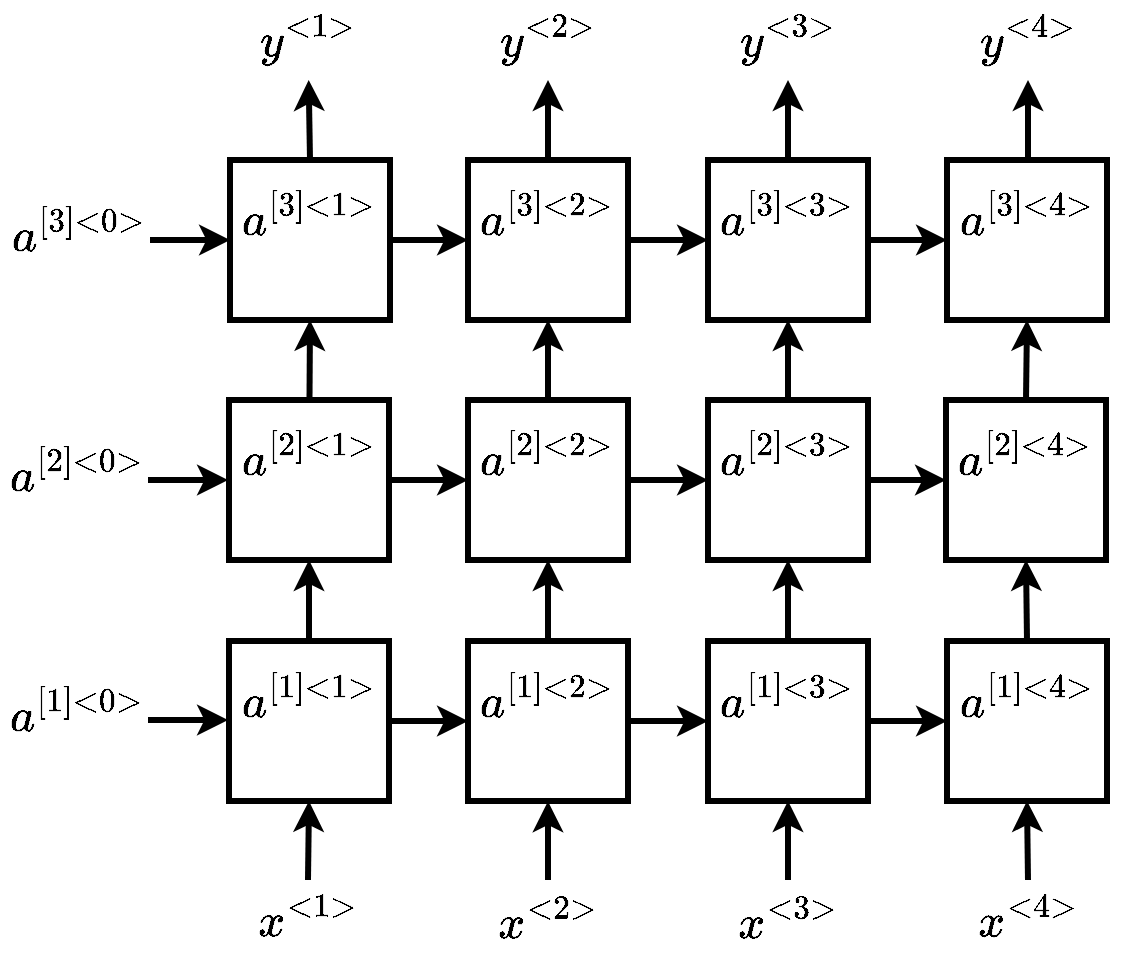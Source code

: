 <mxfile version="10.6.7" type="device"><diagram id="uEJap0_rysUkslLJKinu" name="Page-1"><mxGraphModel dx="1200" dy="584" grid="1" gridSize="10" guides="1" tooltips="1" connect="1" arrows="1" fold="1" page="1" pageScale="1" pageWidth="850" pageHeight="1100" math="1" shadow="0"><root><mxCell id="0"/><mxCell id="1" parent="0"/><mxCell id="kyBPE9TM0au6z0CTMoTb-32" value="$$a^{[1]&amp;lt;1&amp;gt;}$$&lt;br style=&quot;font-size: 20px&quot;&gt;" style="whiteSpace=wrap;html=1;aspect=fixed;fontSize=20;strokeWidth=3;" parent="1" vertex="1"><mxGeometry x="200.5" y="440.5" width="80" height="80" as="geometry"/></mxCell><mxCell id="kyBPE9TM0au6z0CTMoTb-40" value="&lt;span style=&quot;font-size: 20px&quot;&gt;$$a^{[1]&amp;lt;0&amp;gt;}$$&lt;/span&gt;" style="text;html=1;strokeColor=none;fillColor=none;align=center;verticalAlign=middle;whiteSpace=wrap;rounded=0;fontSize=20;fontStyle=1;fontFamily=Helvetica;" parent="1" vertex="1"><mxGeometry x="100" y="460" width="50" height="32" as="geometry"/></mxCell><mxCell id="kyBPE9TM0au6z0CTMoTb-41" value="" style="endArrow=classic;html=1;fillColor=#f8cecc;strokeColor=#000000;strokeWidth=3;" parent="1" edge="1"><mxGeometry width="50" height="50" relative="1" as="geometry"><mxPoint x="160" y="480" as="sourcePoint"/><mxPoint x="200" y="480" as="targetPoint"/></mxGeometry></mxCell><mxCell id="XhpH5FR2dAGe9Qjv_4nh-4" value="$$a^{[1]&amp;lt;2&amp;gt;}$$&lt;br style=&quot;font-size: 20px&quot;&gt;" style="whiteSpace=wrap;html=1;aspect=fixed;fontSize=20;strokeWidth=3;" vertex="1" parent="1"><mxGeometry x="320" y="440.5" width="80" height="80" as="geometry"/></mxCell><mxCell id="XhpH5FR2dAGe9Qjv_4nh-5" value="$$a^{[1]&amp;lt;3&amp;gt;}$$&lt;br style=&quot;font-size: 20px&quot;&gt;" style="whiteSpace=wrap;html=1;aspect=fixed;fontSize=20;strokeWidth=3;" vertex="1" parent="1"><mxGeometry x="440" y="440.5" width="80" height="80" as="geometry"/></mxCell><mxCell id="XhpH5FR2dAGe9Qjv_4nh-6" value="$$a^{[1]&amp;lt;4&amp;gt;}$$&lt;br style=&quot;font-size: 20px&quot;&gt;" style="whiteSpace=wrap;html=1;aspect=fixed;fontSize=20;strokeWidth=3;" vertex="1" parent="1"><mxGeometry x="559.5" y="440.5" width="80" height="80" as="geometry"/></mxCell><mxCell id="XhpH5FR2dAGe9Qjv_4nh-12" value="$$a^{[2]&amp;lt;1&amp;gt;}$$&lt;br style=&quot;font-size: 20px&quot;&gt;" style="whiteSpace=wrap;html=1;aspect=fixed;fontSize=20;strokeWidth=3;" vertex="1" parent="1"><mxGeometry x="200.5" y="320" width="80" height="80" as="geometry"/></mxCell><mxCell id="XhpH5FR2dAGe9Qjv_4nh-13" value="$$a^{[2]&amp;lt;2&amp;gt;}$$&lt;br style=&quot;font-size: 20px&quot;&gt;" style="whiteSpace=wrap;html=1;aspect=fixed;fontSize=20;strokeWidth=3;" vertex="1" parent="1"><mxGeometry x="320" y="320" width="80" height="80" as="geometry"/></mxCell><mxCell id="XhpH5FR2dAGe9Qjv_4nh-14" value="$$a^{[2]&amp;lt;3&amp;gt;}$$&lt;br style=&quot;font-size: 20px&quot;&gt;" style="whiteSpace=wrap;html=1;aspect=fixed;fontSize=20;strokeWidth=3;" vertex="1" parent="1"><mxGeometry x="440" y="320" width="80" height="80" as="geometry"/></mxCell><mxCell id="XhpH5FR2dAGe9Qjv_4nh-15" value="$$a^{[2]&amp;lt;4&amp;gt;}$$&lt;br style=&quot;font-size: 20px&quot;&gt;" style="whiteSpace=wrap;html=1;aspect=fixed;fontSize=20;strokeWidth=3;" vertex="1" parent="1"><mxGeometry x="559" y="320" width="80" height="80" as="geometry"/></mxCell><mxCell id="XhpH5FR2dAGe9Qjv_4nh-18" value="&lt;span style=&quot;font-size: 20px&quot;&gt;$$a^{[2]&amp;lt;0&amp;gt;}$$&lt;/span&gt;" style="text;html=1;strokeColor=none;fillColor=none;align=center;verticalAlign=middle;whiteSpace=wrap;rounded=0;fontSize=20;fontStyle=1;fontFamily=Helvetica;" vertex="1" parent="1"><mxGeometry x="100" y="340" width="50" height="32" as="geometry"/></mxCell><mxCell id="XhpH5FR2dAGe9Qjv_4nh-19" value="" style="endArrow=classic;html=1;fillColor=#f8cecc;strokeColor=#000000;strokeWidth=3;" edge="1" parent="1"><mxGeometry width="50" height="50" relative="1" as="geometry"><mxPoint x="160" y="360" as="sourcePoint"/><mxPoint x="200" y="360" as="targetPoint"/></mxGeometry></mxCell><mxCell id="XhpH5FR2dAGe9Qjv_4nh-20" value="$$a^{[3]&amp;lt;1&amp;gt;}$$&lt;br style=&quot;font-size: 20px&quot;&gt;" style="whiteSpace=wrap;html=1;aspect=fixed;fontSize=20;strokeWidth=3;" vertex="1" parent="1"><mxGeometry x="201" y="200" width="80" height="80" as="geometry"/></mxCell><mxCell id="XhpH5FR2dAGe9Qjv_4nh-21" value="$$a^{[3]&amp;lt;2&amp;gt;}$$&lt;br style=&quot;font-size: 20px&quot;&gt;" style="whiteSpace=wrap;html=1;aspect=fixed;fontSize=20;strokeWidth=3;" vertex="1" parent="1"><mxGeometry x="320" y="200" width="80" height="80" as="geometry"/></mxCell><mxCell id="XhpH5FR2dAGe9Qjv_4nh-22" value="$$a^{[3]&amp;lt;3&amp;gt;}$$&lt;br style=&quot;font-size: 20px&quot;&gt;" style="whiteSpace=wrap;html=1;aspect=fixed;fontSize=20;strokeWidth=3;" vertex="1" parent="1"><mxGeometry x="440" y="200" width="80" height="80" as="geometry"/></mxCell><mxCell id="XhpH5FR2dAGe9Qjv_4nh-23" value="$$a^{[3]&amp;lt;4&amp;gt;}$$&lt;br style=&quot;font-size: 20px&quot;&gt;" style="whiteSpace=wrap;html=1;aspect=fixed;fontSize=20;strokeWidth=3;" vertex="1" parent="1"><mxGeometry x="559.5" y="200" width="80" height="80" as="geometry"/></mxCell><mxCell id="XhpH5FR2dAGe9Qjv_4nh-24" value="" style="endArrow=classic;html=1;fillColor=#f8cecc;strokeColor=#000000;strokeWidth=3;entryX=0;entryY=0.5;entryDx=0;entryDy=0;exitX=1;exitY=0.5;exitDx=0;exitDy=0;" edge="1" parent="1" source="XhpH5FR2dAGe9Qjv_4nh-12" target="XhpH5FR2dAGe9Qjv_4nh-13"><mxGeometry width="50" height="50" relative="1" as="geometry"><mxPoint x="300" y="400" as="sourcePoint"/><mxPoint x="210" y="370" as="targetPoint"/></mxGeometry></mxCell><mxCell id="XhpH5FR2dAGe9Qjv_4nh-25" value="" style="endArrow=classic;html=1;fillColor=#f8cecc;strokeColor=#000000;strokeWidth=3;entryX=0;entryY=0.5;entryDx=0;entryDy=0;exitX=1;exitY=0.5;exitDx=0;exitDy=0;" edge="1" parent="1" source="XhpH5FR2dAGe9Qjv_4nh-13" target="XhpH5FR2dAGe9Qjv_4nh-14"><mxGeometry width="50" height="50" relative="1" as="geometry"><mxPoint x="290.833" y="370.667" as="sourcePoint"/><mxPoint x="330.833" y="370.667" as="targetPoint"/></mxGeometry></mxCell><mxCell id="XhpH5FR2dAGe9Qjv_4nh-26" value="" style="endArrow=classic;html=1;fillColor=#f8cecc;strokeColor=#000000;strokeWidth=3;entryX=0;entryY=0.5;entryDx=0;entryDy=0;exitX=1;exitY=0.5;exitDx=0;exitDy=0;" edge="1" parent="1" source="XhpH5FR2dAGe9Qjv_4nh-14" target="XhpH5FR2dAGe9Qjv_4nh-15"><mxGeometry width="50" height="50" relative="1" as="geometry"><mxPoint x="410.833" y="370.667" as="sourcePoint"/><mxPoint x="450.833" y="370.667" as="targetPoint"/></mxGeometry></mxCell><mxCell id="XhpH5FR2dAGe9Qjv_4nh-27" value="" style="endArrow=classic;html=1;fillColor=#f8cecc;strokeColor=#000000;strokeWidth=3;entryX=0;entryY=0.5;entryDx=0;entryDy=0;exitX=1;exitY=0.5;exitDx=0;exitDy=0;" edge="1" parent="1" source="kyBPE9TM0au6z0CTMoTb-32" target="XhpH5FR2dAGe9Qjv_4nh-4"><mxGeometry width="50" height="50" relative="1" as="geometry"><mxPoint x="290.833" y="370.667" as="sourcePoint"/><mxPoint x="330.833" y="370.667" as="targetPoint"/></mxGeometry></mxCell><mxCell id="XhpH5FR2dAGe9Qjv_4nh-28" value="" style="endArrow=classic;html=1;fillColor=#f8cecc;strokeColor=#000000;strokeWidth=3;entryX=0;entryY=0.5;entryDx=0;entryDy=0;exitX=1;exitY=0.5;exitDx=0;exitDy=0;" edge="1" parent="1" source="XhpH5FR2dAGe9Qjv_4nh-4" target="XhpH5FR2dAGe9Qjv_4nh-5"><mxGeometry width="50" height="50" relative="1" as="geometry"><mxPoint x="410.833" y="370.667" as="sourcePoint"/><mxPoint x="450.833" y="370.667" as="targetPoint"/></mxGeometry></mxCell><mxCell id="XhpH5FR2dAGe9Qjv_4nh-29" value="" style="endArrow=classic;html=1;fillColor=#f8cecc;strokeColor=#000000;strokeWidth=3;entryX=0;entryY=0.5;entryDx=0;entryDy=0;exitX=1;exitY=0.5;exitDx=0;exitDy=0;" edge="1" parent="1" source="XhpH5FR2dAGe9Qjv_4nh-5" target="XhpH5FR2dAGe9Qjv_4nh-6"><mxGeometry width="50" height="50" relative="1" as="geometry"><mxPoint x="420.833" y="380.667" as="sourcePoint"/><mxPoint x="460.833" y="380.667" as="targetPoint"/></mxGeometry></mxCell><mxCell id="XhpH5FR2dAGe9Qjv_4nh-30" value="" style="endArrow=classic;html=1;fillColor=#f8cecc;strokeColor=#000000;strokeWidth=3;exitX=1;exitY=0.5;exitDx=0;exitDy=0;" edge="1" parent="1" source="XhpH5FR2dAGe9Qjv_4nh-20" target="XhpH5FR2dAGe9Qjv_4nh-21"><mxGeometry width="50" height="50" relative="1" as="geometry"><mxPoint x="290.833" y="370.667" as="sourcePoint"/><mxPoint x="320" y="240" as="targetPoint"/></mxGeometry></mxCell><mxCell id="XhpH5FR2dAGe9Qjv_4nh-31" value="" style="endArrow=classic;html=1;fillColor=#f8cecc;strokeColor=#000000;strokeWidth=3;entryX=0;entryY=0.5;entryDx=0;entryDy=0;exitX=1;exitY=0.5;exitDx=0;exitDy=0;" edge="1" parent="1" source="XhpH5FR2dAGe9Qjv_4nh-21" target="XhpH5FR2dAGe9Qjv_4nh-22"><mxGeometry width="50" height="50" relative="1" as="geometry"><mxPoint x="300.833" y="380.667" as="sourcePoint"/><mxPoint x="340.833" y="380.667" as="targetPoint"/></mxGeometry></mxCell><mxCell id="XhpH5FR2dAGe9Qjv_4nh-32" value="" style="endArrow=classic;html=1;fillColor=#f8cecc;strokeColor=#000000;strokeWidth=3;entryX=0;entryY=0.5;entryDx=0;entryDy=0;exitX=1;exitY=0.5;exitDx=0;exitDy=0;" edge="1" parent="1" source="XhpH5FR2dAGe9Qjv_4nh-22" target="XhpH5FR2dAGe9Qjv_4nh-23"><mxGeometry width="50" height="50" relative="1" as="geometry"><mxPoint x="410.833" y="249.833" as="sourcePoint"/><mxPoint x="450.833" y="249.833" as="targetPoint"/></mxGeometry></mxCell><mxCell id="XhpH5FR2dAGe9Qjv_4nh-33" value="&lt;span style=&quot;font-size: 20px&quot;&gt;$$a^{[3]&amp;lt;0&amp;gt;}$$&lt;/span&gt;" style="text;html=1;strokeColor=none;fillColor=none;align=center;verticalAlign=middle;whiteSpace=wrap;rounded=0;fontSize=20;fontStyle=1;fontFamily=Helvetica;" vertex="1" parent="1"><mxGeometry x="101" y="220" width="50" height="32" as="geometry"/></mxCell><mxCell id="XhpH5FR2dAGe9Qjv_4nh-34" value="" style="endArrow=classic;html=1;fillColor=#f8cecc;strokeColor=#000000;strokeWidth=3;" edge="1" parent="1"><mxGeometry width="50" height="50" relative="1" as="geometry"><mxPoint x="161" y="240" as="sourcePoint"/><mxPoint x="201" y="240" as="targetPoint"/></mxGeometry></mxCell><mxCell id="XhpH5FR2dAGe9Qjv_4nh-36" value="" style="endArrow=classic;html=1;fillColor=#f8cecc;strokeColor=#000000;strokeWidth=3;exitX=0.5;exitY=0;exitDx=0;exitDy=0;entryX=0.5;entryY=1;entryDx=0;entryDy=0;" edge="1" parent="1" source="XhpH5FR2dAGe9Qjv_4nh-64" target="kyBPE9TM0au6z0CTMoTb-32"><mxGeometry width="50" height="50" relative="1" as="geometry"><mxPoint x="290" y="540" as="sourcePoint"/><mxPoint x="260" y="530" as="targetPoint"/></mxGeometry></mxCell><mxCell id="XhpH5FR2dAGe9Qjv_4nh-37" value="" style="endArrow=classic;html=1;fillColor=#f8cecc;strokeColor=#000000;strokeWidth=3;entryX=0.5;entryY=1;entryDx=0;entryDy=0;" edge="1" parent="1"><mxGeometry width="50" height="50" relative="1" as="geometry"><mxPoint x="360" y="560" as="sourcePoint"/><mxPoint x="360" y="520.667" as="targetPoint"/></mxGeometry></mxCell><mxCell id="XhpH5FR2dAGe9Qjv_4nh-38" value="" style="endArrow=classic;html=1;fillColor=#f8cecc;strokeColor=#000000;strokeWidth=3;entryX=0.5;entryY=1;entryDx=0;entryDy=0;" edge="1" parent="1" target="XhpH5FR2dAGe9Qjv_4nh-5"><mxGeometry width="50" height="50" relative="1" as="geometry"><mxPoint x="480" y="560" as="sourcePoint"/><mxPoint x="259.167" y="541.5" as="targetPoint"/></mxGeometry></mxCell><mxCell id="XhpH5FR2dAGe9Qjv_4nh-39" value="" style="endArrow=classic;html=1;fillColor=#f8cecc;strokeColor=#000000;strokeWidth=3;entryX=0.5;entryY=1;entryDx=0;entryDy=0;exitX=0.5;exitY=0;exitDx=0;exitDy=0;" edge="1" parent="1" source="XhpH5FR2dAGe9Qjv_4nh-67" target="XhpH5FR2dAGe9Qjv_4nh-6"><mxGeometry width="50" height="50" relative="1" as="geometry"><mxPoint x="630" y="540" as="sourcePoint"/><mxPoint x="620" y="530" as="targetPoint"/></mxGeometry></mxCell><mxCell id="XhpH5FR2dAGe9Qjv_4nh-40" value="" style="endArrow=classic;html=1;fillColor=#f8cecc;strokeColor=#000000;strokeWidth=3;entryX=0.5;entryY=1;entryDx=0;entryDy=0;exitX=0.5;exitY=0;exitDx=0;exitDy=0;" edge="1" parent="1" source="kyBPE9TM0au6z0CTMoTb-32" target="XhpH5FR2dAGe9Qjv_4nh-12"><mxGeometry width="50" height="50" relative="1" as="geometry"><mxPoint x="241" y="442" as="sourcePoint"/><mxPoint x="279.167" y="561.5" as="targetPoint"/></mxGeometry></mxCell><mxCell id="XhpH5FR2dAGe9Qjv_4nh-41" value="" style="endArrow=classic;html=1;fillColor=#f8cecc;strokeColor=#000000;strokeWidth=3;entryX=0.5;entryY=1;entryDx=0;entryDy=0;exitX=0.5;exitY=0;exitDx=0;exitDy=0;" edge="1" parent="1" source="XhpH5FR2dAGe9Qjv_4nh-4" target="XhpH5FR2dAGe9Qjv_4nh-13"><mxGeometry width="50" height="50" relative="1" as="geometry"><mxPoint x="380" y="430" as="sourcePoint"/><mxPoint x="289.167" y="571.5" as="targetPoint"/></mxGeometry></mxCell><mxCell id="XhpH5FR2dAGe9Qjv_4nh-42" value="" style="endArrow=classic;html=1;fillColor=#f8cecc;strokeColor=#000000;strokeWidth=3;entryX=0.5;entryY=1;entryDx=0;entryDy=0;exitX=0.5;exitY=0;exitDx=0;exitDy=0;" edge="1" parent="1" source="XhpH5FR2dAGe9Qjv_4nh-5" target="XhpH5FR2dAGe9Qjv_4nh-14"><mxGeometry width="50" height="50" relative="1" as="geometry"><mxPoint x="299" y="620.0" as="sourcePoint"/><mxPoint x="299.167" y="581.5" as="targetPoint"/></mxGeometry></mxCell><mxCell id="XhpH5FR2dAGe9Qjv_4nh-43" value="" style="endArrow=classic;html=1;fillColor=#f8cecc;strokeColor=#000000;strokeWidth=3;entryX=0.5;entryY=1;entryDx=0;entryDy=0;exitX=0.5;exitY=0;exitDx=0;exitDy=0;" edge="1" parent="1" source="XhpH5FR2dAGe9Qjv_4nh-6" target="XhpH5FR2dAGe9Qjv_4nh-15"><mxGeometry width="50" height="50" relative="1" as="geometry"><mxPoint x="309" y="630.0" as="sourcePoint"/><mxPoint x="309.167" y="591.5" as="targetPoint"/></mxGeometry></mxCell><mxCell id="XhpH5FR2dAGe9Qjv_4nh-44" value="" style="endArrow=classic;html=1;fillColor=#f8cecc;strokeColor=#000000;strokeWidth=3;entryX=0.5;entryY=1;entryDx=0;entryDy=0;exitX=0.5;exitY=0;exitDx=0;exitDy=0;" edge="1" parent="1" source="XhpH5FR2dAGe9Qjv_4nh-15" target="XhpH5FR2dAGe9Qjv_4nh-23"><mxGeometry width="50" height="50" relative="1" as="geometry"><mxPoint x="599" y="320" as="sourcePoint"/><mxPoint x="319.167" y="601.5" as="targetPoint"/></mxGeometry></mxCell><mxCell id="XhpH5FR2dAGe9Qjv_4nh-45" value="" style="endArrow=classic;html=1;fillColor=#f8cecc;strokeColor=#000000;strokeWidth=3;entryX=0.5;entryY=1;entryDx=0;entryDy=0;exitX=0.5;exitY=0;exitDx=0;exitDy=0;" edge="1" parent="1" source="XhpH5FR2dAGe9Qjv_4nh-14" target="XhpH5FR2dAGe9Qjv_4nh-22"><mxGeometry width="50" height="50" relative="1" as="geometry"><mxPoint x="329" y="650.0" as="sourcePoint"/><mxPoint x="329.167" y="611.5" as="targetPoint"/></mxGeometry></mxCell><mxCell id="XhpH5FR2dAGe9Qjv_4nh-46" value="" style="endArrow=classic;html=1;fillColor=#f8cecc;strokeColor=#000000;strokeWidth=3;entryX=0.5;entryY=1;entryDx=0;entryDy=0;exitX=0.5;exitY=0;exitDx=0;exitDy=0;" edge="1" parent="1" source="XhpH5FR2dAGe9Qjv_4nh-13" target="XhpH5FR2dAGe9Qjv_4nh-21"><mxGeometry width="50" height="50" relative="1" as="geometry"><mxPoint x="490.833" y="330.667" as="sourcePoint"/><mxPoint x="490.833" y="289.833" as="targetPoint"/></mxGeometry></mxCell><mxCell id="XhpH5FR2dAGe9Qjv_4nh-47" value="" style="endArrow=classic;html=1;fillColor=#f8cecc;strokeColor=#000000;strokeWidth=3;entryX=0.5;entryY=1;entryDx=0;entryDy=0;" edge="1" parent="1" source="XhpH5FR2dAGe9Qjv_4nh-12" target="XhpH5FR2dAGe9Qjv_4nh-20"><mxGeometry width="50" height="50" relative="1" as="geometry"><mxPoint x="500.833" y="340.667" as="sourcePoint"/><mxPoint x="500.833" y="299.833" as="targetPoint"/></mxGeometry></mxCell><mxCell id="XhpH5FR2dAGe9Qjv_4nh-48" value="" style="endArrow=classic;html=1;fillColor=#f8cecc;strokeColor=#000000;strokeWidth=3;exitX=0.5;exitY=0;exitDx=0;exitDy=0;" edge="1" parent="1" source="XhpH5FR2dAGe9Qjv_4nh-20" target="XhpH5FR2dAGe9Qjv_4nh-49"><mxGeometry width="50" height="50" relative="1" as="geometry"><mxPoint x="510.833" y="350.667" as="sourcePoint"/><mxPoint x="241.16" y="161" as="targetPoint"/></mxGeometry></mxCell><mxCell id="XhpH5FR2dAGe9Qjv_4nh-49" value="&lt;span style=&quot;font-size: 20px;&quot;&gt;$$y^{&amp;lt;1&amp;gt;}$$&lt;/span&gt;" style="text;html=1;strokeColor=none;fillColor=none;align=center;verticalAlign=middle;whiteSpace=wrap;rounded=0;fontSize=20;" vertex="1" parent="1"><mxGeometry x="200" y="120" width="80" height="40" as="geometry"/></mxCell><mxCell id="XhpH5FR2dAGe9Qjv_4nh-50" value="&lt;span style=&quot;font-size: 20px&quot;&gt;$$y^{&amp;lt;2&amp;gt;}$$&lt;/span&gt;" style="text;html=1;strokeColor=none;fillColor=none;align=center;verticalAlign=middle;whiteSpace=wrap;rounded=0;fontSize=20;" vertex="1" parent="1"><mxGeometry x="320" y="120" width="80" height="40" as="geometry"/></mxCell><mxCell id="XhpH5FR2dAGe9Qjv_4nh-51" value="&lt;span style=&quot;font-size: 20px&quot;&gt;$$y^{&amp;lt;3&amp;gt;}$$&lt;/span&gt;" style="text;html=1;strokeColor=none;fillColor=none;align=center;verticalAlign=middle;whiteSpace=wrap;rounded=0;fontSize=20;" vertex="1" parent="1"><mxGeometry x="440" y="120" width="80" height="40" as="geometry"/></mxCell><mxCell id="XhpH5FR2dAGe9Qjv_4nh-52" value="&lt;span style=&quot;font-size: 20px&quot;&gt;$$y^{&amp;lt;4&amp;gt;}$$&lt;/span&gt;" style="text;html=1;strokeColor=none;fillColor=none;align=center;verticalAlign=middle;whiteSpace=wrap;rounded=0;fontSize=20;" vertex="1" parent="1"><mxGeometry x="560" y="120" width="80" height="40" as="geometry"/></mxCell><mxCell id="XhpH5FR2dAGe9Qjv_4nh-53" value="" style="endArrow=classic;html=1;fillColor=#f8cecc;strokeColor=#000000;strokeWidth=3;entryX=0.5;entryY=1;entryDx=0;entryDy=0;" edge="1" parent="1" target="XhpH5FR2dAGe9Qjv_4nh-50"><mxGeometry width="50" height="50" relative="1" as="geometry"><mxPoint x="360" y="200" as="sourcePoint"/><mxPoint x="251.16" y="171" as="targetPoint"/></mxGeometry></mxCell><mxCell id="XhpH5FR2dAGe9Qjv_4nh-62" value="" style="endArrow=classic;html=1;fillColor=#f8cecc;strokeColor=#000000;strokeWidth=3;exitX=0.5;exitY=0;exitDx=0;exitDy=0;entryX=0.5;entryY=1;entryDx=0;entryDy=0;" edge="1" parent="1" source="XhpH5FR2dAGe9Qjv_4nh-22" target="XhpH5FR2dAGe9Qjv_4nh-51"><mxGeometry width="50" height="50" relative="1" as="geometry"><mxPoint x="371.2" y="210.2" as="sourcePoint"/><mxPoint x="371.2" y="170.2" as="targetPoint"/></mxGeometry></mxCell><mxCell id="XhpH5FR2dAGe9Qjv_4nh-63" value="" style="endArrow=classic;html=1;fillColor=#f8cecc;strokeColor=#000000;strokeWidth=3;entryX=0.5;entryY=1;entryDx=0;entryDy=0;" edge="1" parent="1" target="XhpH5FR2dAGe9Qjv_4nh-52"><mxGeometry width="50" height="50" relative="1" as="geometry"><mxPoint x="600" y="200" as="sourcePoint"/><mxPoint x="381.2" y="180.2" as="targetPoint"/></mxGeometry></mxCell><mxCell id="XhpH5FR2dAGe9Qjv_4nh-64" value="&lt;span style=&quot;font-size: 20px&quot;&gt;$$x^{&amp;lt;1&amp;gt;}$$&lt;/span&gt;" style="text;html=1;strokeColor=none;fillColor=none;align=center;verticalAlign=middle;whiteSpace=wrap;rounded=0;fontSize=20;" vertex="1" parent="1"><mxGeometry x="200" y="560" width="80" height="40" as="geometry"/></mxCell><mxCell id="XhpH5FR2dAGe9Qjv_4nh-65" value="&lt;span style=&quot;font-size: 20px&quot;&gt;$$x^{&amp;lt;2&amp;gt;}$$&lt;/span&gt;" style="text;html=1;strokeColor=none;fillColor=none;align=center;verticalAlign=middle;whiteSpace=wrap;rounded=0;fontSize=20;" vertex="1" parent="1"><mxGeometry x="320" y="561" width="80" height="40" as="geometry"/></mxCell><mxCell id="XhpH5FR2dAGe9Qjv_4nh-66" value="&lt;span style=&quot;font-size: 20px&quot;&gt;$$x^{&amp;lt;3&amp;gt;}$$&lt;/span&gt;" style="text;html=1;strokeColor=none;fillColor=none;align=center;verticalAlign=middle;whiteSpace=wrap;rounded=0;fontSize=20;" vertex="1" parent="1"><mxGeometry x="440" y="561" width="80" height="40" as="geometry"/></mxCell><mxCell id="XhpH5FR2dAGe9Qjv_4nh-67" value="&lt;span style=&quot;font-size: 20px&quot;&gt;$$x^{&amp;lt;4&amp;gt;}$$&lt;/span&gt;" style="text;html=1;strokeColor=none;fillColor=none;align=center;verticalAlign=middle;whiteSpace=wrap;rounded=0;fontSize=20;" vertex="1" parent="1"><mxGeometry x="560" y="560" width="80" height="40" as="geometry"/></mxCell></root></mxGraphModel></diagram></mxfile>